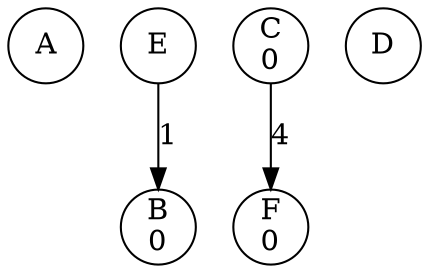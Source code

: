 digraph bank {
	 0 [label= "A\n" , pos= "1,0!" , shape=circle, fixedsize=true, width=0.5 ]
	 1 [label= "B\n0" , pos= "0,1!" , shape=circle, fixedsize=true, width=0.5 ]
	 2 [label= "C\n0" , pos= "1,2!" , shape=circle, fixedsize=true, width=0.5 ]
	 3 [label= "D\n" , pos= "2,2!" , shape=circle, fixedsize=true, width=0.5 ]
	 4 [label= "E\n" , pos= "3,1!" , shape=circle, fixedsize=true, width=0.5 ]
	 5 [label= "F\n0" , pos= "2,0!" , shape=circle, fixedsize=true, width=0.5 ]
	 "4" -> "1" [label= "1" ]
	 "2" -> "5" [label= "4" ]
}
